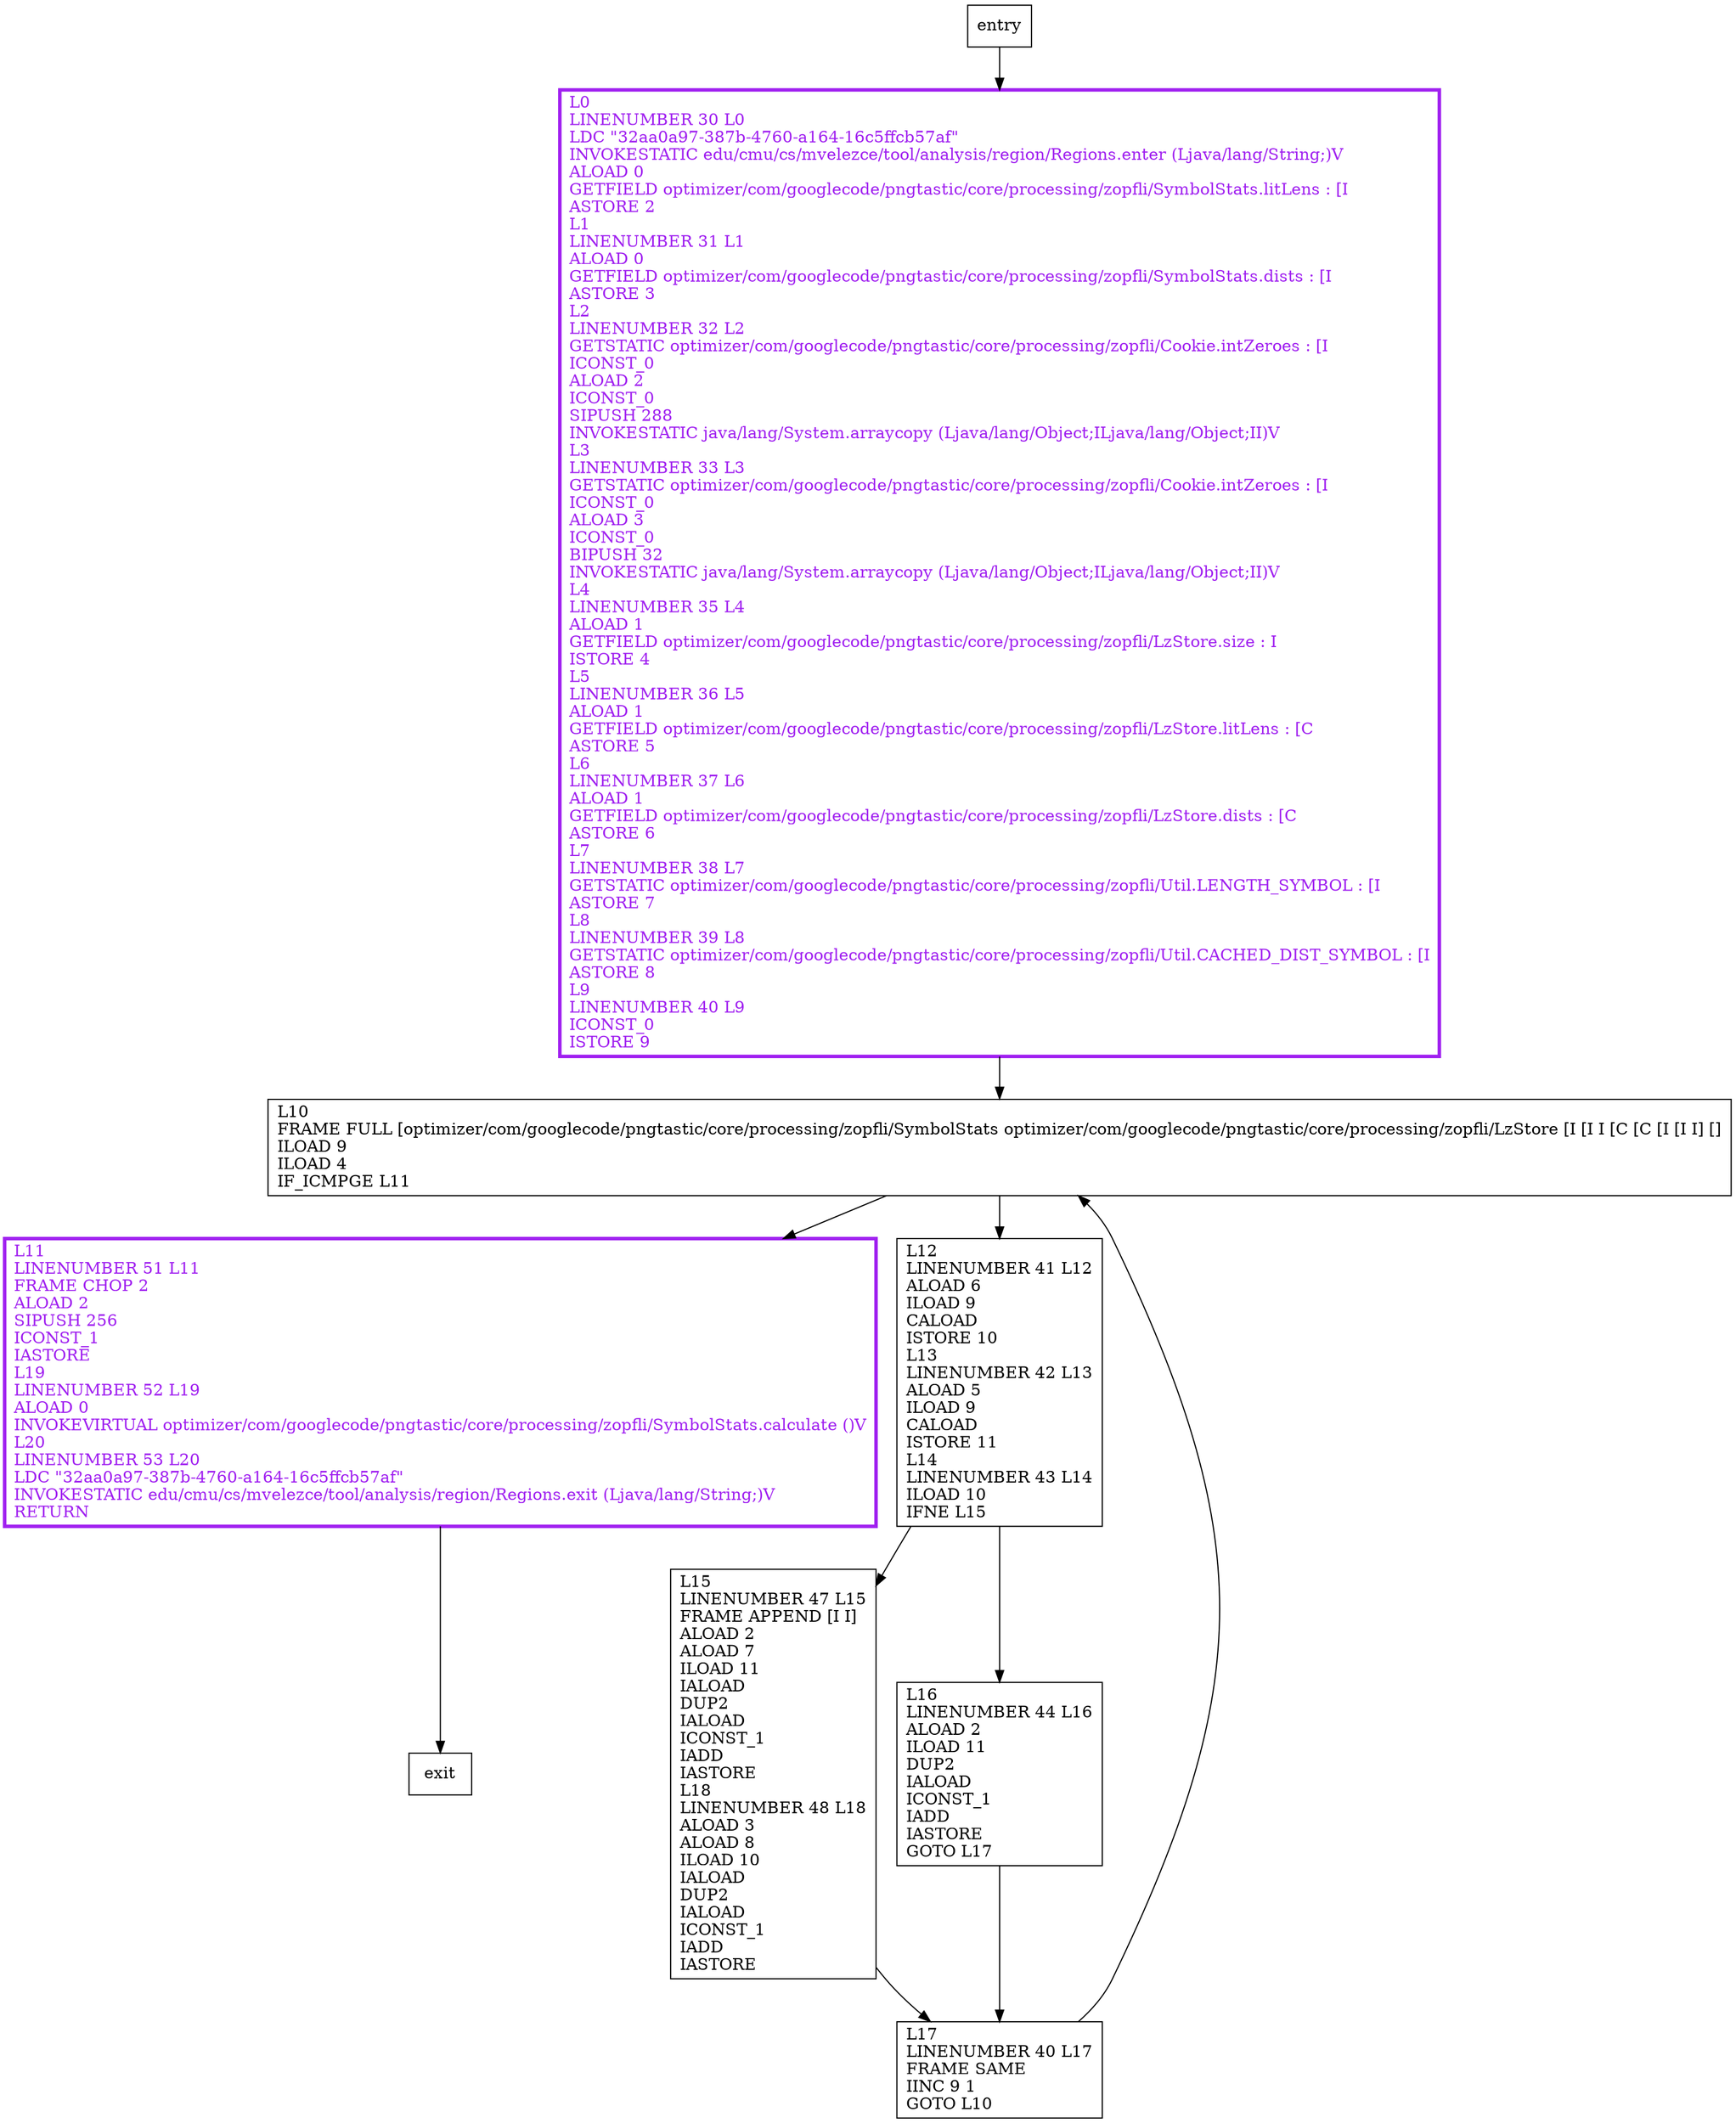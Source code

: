 digraph getFreqs {
node [shape=record];
1712843204 [label="L10\lFRAME FULL [optimizer/com/googlecode/pngtastic/core/processing/zopfli/SymbolStats optimizer/com/googlecode/pngtastic/core/processing/zopfli/LzStore [I [I I [C [C [I [I I] []\lILOAD 9\lILOAD 4\lIF_ICMPGE L11\l"];
622183361 [label="L15\lLINENUMBER 47 L15\lFRAME APPEND [I I]\lALOAD 2\lALOAD 7\lILOAD 11\lIALOAD\lDUP2\lIALOAD\lICONST_1\lIADD\lIASTORE\lL18\lLINENUMBER 48 L18\lALOAD 3\lALOAD 8\lILOAD 10\lIALOAD\lDUP2\lIALOAD\lICONST_1\lIADD\lIASTORE\l"];
1030757977 [label="L17\lLINENUMBER 40 L17\lFRAME SAME\lIINC 9 1\lGOTO L10\l"];
1350568382 [label="L0\lLINENUMBER 30 L0\lLDC \"32aa0a97-387b-4760-a164-16c5ffcb57af\"\lINVOKESTATIC edu/cmu/cs/mvelezce/tool/analysis/region/Regions.enter (Ljava/lang/String;)V\lALOAD 0\lGETFIELD optimizer/com/googlecode/pngtastic/core/processing/zopfli/SymbolStats.litLens : [I\lASTORE 2\lL1\lLINENUMBER 31 L1\lALOAD 0\lGETFIELD optimizer/com/googlecode/pngtastic/core/processing/zopfli/SymbolStats.dists : [I\lASTORE 3\lL2\lLINENUMBER 32 L2\lGETSTATIC optimizer/com/googlecode/pngtastic/core/processing/zopfli/Cookie.intZeroes : [I\lICONST_0\lALOAD 2\lICONST_0\lSIPUSH 288\lINVOKESTATIC java/lang/System.arraycopy (Ljava/lang/Object;ILjava/lang/Object;II)V\lL3\lLINENUMBER 33 L3\lGETSTATIC optimizer/com/googlecode/pngtastic/core/processing/zopfli/Cookie.intZeroes : [I\lICONST_0\lALOAD 3\lICONST_0\lBIPUSH 32\lINVOKESTATIC java/lang/System.arraycopy (Ljava/lang/Object;ILjava/lang/Object;II)V\lL4\lLINENUMBER 35 L4\lALOAD 1\lGETFIELD optimizer/com/googlecode/pngtastic/core/processing/zopfli/LzStore.size : I\lISTORE 4\lL5\lLINENUMBER 36 L5\lALOAD 1\lGETFIELD optimizer/com/googlecode/pngtastic/core/processing/zopfli/LzStore.litLens : [C\lASTORE 5\lL6\lLINENUMBER 37 L6\lALOAD 1\lGETFIELD optimizer/com/googlecode/pngtastic/core/processing/zopfli/LzStore.dists : [C\lASTORE 6\lL7\lLINENUMBER 38 L7\lGETSTATIC optimizer/com/googlecode/pngtastic/core/processing/zopfli/Util.LENGTH_SYMBOL : [I\lASTORE 7\lL8\lLINENUMBER 39 L8\lGETSTATIC optimizer/com/googlecode/pngtastic/core/processing/zopfli/Util.CACHED_DIST_SYMBOL : [I\lASTORE 8\lL9\lLINENUMBER 40 L9\lICONST_0\lISTORE 9\l"];
762100639 [label="L11\lLINENUMBER 51 L11\lFRAME CHOP 2\lALOAD 2\lSIPUSH 256\lICONST_1\lIASTORE\lL19\lLINENUMBER 52 L19\lALOAD 0\lINVOKEVIRTUAL optimizer/com/googlecode/pngtastic/core/processing/zopfli/SymbolStats.calculate ()V\lL20\lLINENUMBER 53 L20\lLDC \"32aa0a97-387b-4760-a164-16c5ffcb57af\"\lINVOKESTATIC edu/cmu/cs/mvelezce/tool/analysis/region/Regions.exit (Ljava/lang/String;)V\lRETURN\l"];
639612031 [label="L12\lLINENUMBER 41 L12\lALOAD 6\lILOAD 9\lCALOAD\lISTORE 10\lL13\lLINENUMBER 42 L13\lALOAD 5\lILOAD 9\lCALOAD\lISTORE 11\lL14\lLINENUMBER 43 L14\lILOAD 10\lIFNE L15\l"];
1963520804 [label="L16\lLINENUMBER 44 L16\lALOAD 2\lILOAD 11\lDUP2\lIALOAD\lICONST_1\lIADD\lIASTORE\lGOTO L17\l"];
entry;
exit;
entry -> 1350568382;
1712843204 -> 762100639;
1712843204 -> 639612031;
622183361 -> 1030757977;
1030757977 -> 1712843204;
1350568382 -> 1712843204;
762100639 -> exit;
639612031 -> 622183361;
639612031 -> 1963520804;
1963520804 -> 1030757977;
1350568382[fontcolor="purple", penwidth=3, color="purple"];
762100639[fontcolor="purple", penwidth=3, color="purple"];
}
